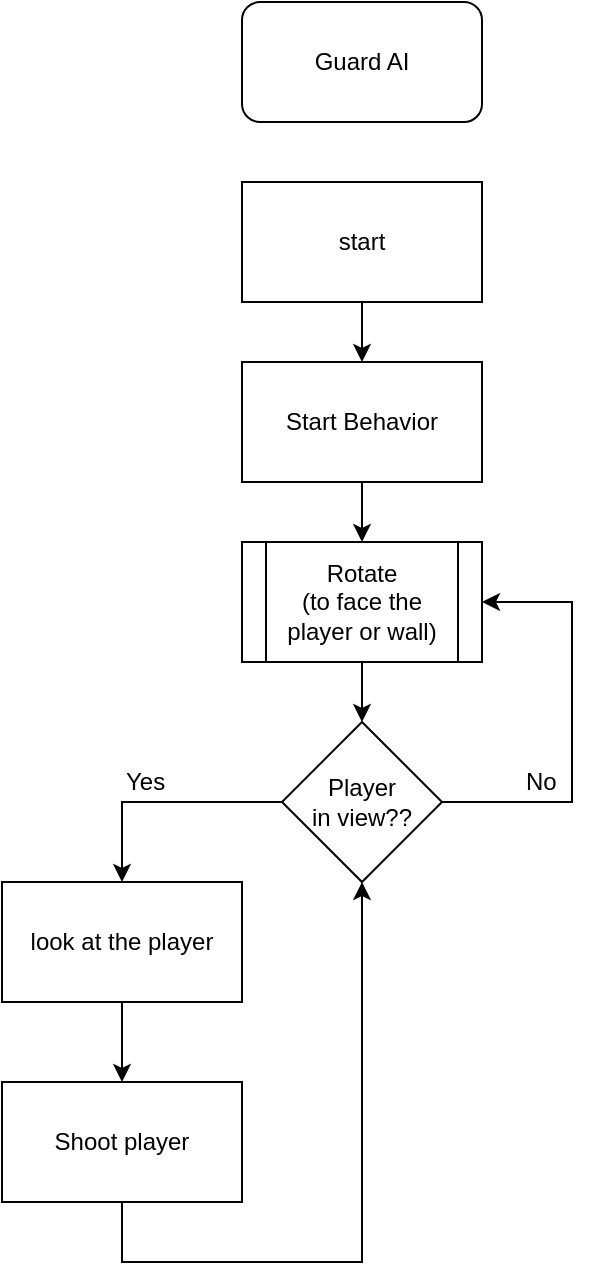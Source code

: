 <mxfile version="11.3.0" type="device" pages="1"><diagram id="HkZRg1jiefGAde4rNEwx" name="Page-1"><mxGraphModel dx="1072" dy="832" grid="1" gridSize="10" guides="1" tooltips="1" connect="1" arrows="1" fold="1" page="1" pageScale="1" pageWidth="850" pageHeight="1100" math="0" shadow="0"><root><mxCell id="0"/><mxCell id="1" parent="0"/><mxCell id="26853iT-rsf7_j7wYOx6-1" value="Guard AI" style="rounded=1;whiteSpace=wrap;html=1;" vertex="1" parent="1"><mxGeometry x="365" y="30" width="120" height="60" as="geometry"/></mxCell><mxCell id="26853iT-rsf7_j7wYOx6-4" style="edgeStyle=orthogonalEdgeStyle;rounded=0;orthogonalLoop=1;jettySize=auto;html=1;exitX=0.5;exitY=1;exitDx=0;exitDy=0;entryX=0.5;entryY=0;entryDx=0;entryDy=0;" edge="1" parent="1" source="26853iT-rsf7_j7wYOx6-2" target="26853iT-rsf7_j7wYOx6-3"><mxGeometry relative="1" as="geometry"/></mxCell><mxCell id="26853iT-rsf7_j7wYOx6-2" value="start" style="rounded=0;whiteSpace=wrap;html=1;" vertex="1" parent="1"><mxGeometry x="365" y="120" width="120" height="60" as="geometry"/></mxCell><mxCell id="26853iT-rsf7_j7wYOx6-6" style="edgeStyle=orthogonalEdgeStyle;rounded=0;orthogonalLoop=1;jettySize=auto;html=1;exitX=0.5;exitY=1;exitDx=0;exitDy=0;entryX=0.5;entryY=0;entryDx=0;entryDy=0;" edge="1" parent="1" source="26853iT-rsf7_j7wYOx6-3" target="26853iT-rsf7_j7wYOx6-7"><mxGeometry relative="1" as="geometry"><mxPoint x="425" y="385" as="targetPoint"/></mxGeometry></mxCell><mxCell id="26853iT-rsf7_j7wYOx6-3" value="Start Behavior" style="rounded=0;whiteSpace=wrap;html=1;" vertex="1" parent="1"><mxGeometry x="365" y="210" width="120" height="60" as="geometry"/></mxCell><mxCell id="26853iT-rsf7_j7wYOx6-9" style="edgeStyle=orthogonalEdgeStyle;rounded=0;orthogonalLoop=1;jettySize=auto;html=1;exitX=0.5;exitY=1;exitDx=0;exitDy=0;" edge="1" parent="1" source="26853iT-rsf7_j7wYOx6-7" target="26853iT-rsf7_j7wYOx6-8"><mxGeometry relative="1" as="geometry"/></mxCell><mxCell id="26853iT-rsf7_j7wYOx6-7" value="Rotate&lt;br&gt;(to face the player or wall)" style="shape=process;whiteSpace=wrap;html=1;backgroundOutline=1;" vertex="1" parent="1"><mxGeometry x="365" y="300" width="120" height="60" as="geometry"/></mxCell><mxCell id="26853iT-rsf7_j7wYOx6-10" style="edgeStyle=orthogonalEdgeStyle;rounded=0;orthogonalLoop=1;jettySize=auto;html=1;entryX=0.5;entryY=0;entryDx=0;entryDy=0;" edge="1" parent="1" source="26853iT-rsf7_j7wYOx6-8" target="26853iT-rsf7_j7wYOx6-12"><mxGeometry relative="1" as="geometry"><mxPoint x="310" y="480" as="targetPoint"/></mxGeometry></mxCell><mxCell id="26853iT-rsf7_j7wYOx6-19" style="edgeStyle=orthogonalEdgeStyle;rounded=0;orthogonalLoop=1;jettySize=auto;html=1;exitX=1;exitY=0.5;exitDx=0;exitDy=0;entryX=1;entryY=0.5;entryDx=0;entryDy=0;" edge="1" parent="1" source="26853iT-rsf7_j7wYOx6-8" target="26853iT-rsf7_j7wYOx6-7"><mxGeometry relative="1" as="geometry"><mxPoint x="530" y="330" as="targetPoint"/><Array as="points"><mxPoint x="530" y="430"/><mxPoint x="530" y="330"/></Array></mxGeometry></mxCell><mxCell id="26853iT-rsf7_j7wYOx6-8" value="Player&lt;br&gt;in view??" style="rhombus;whiteSpace=wrap;html=1;" vertex="1" parent="1"><mxGeometry x="385" y="390" width="80" height="80" as="geometry"/></mxCell><mxCell id="26853iT-rsf7_j7wYOx6-15" style="edgeStyle=orthogonalEdgeStyle;rounded=0;orthogonalLoop=1;jettySize=auto;html=1;exitX=0.5;exitY=1;exitDx=0;exitDy=0;entryX=0.5;entryY=0;entryDx=0;entryDy=0;" edge="1" parent="1" source="26853iT-rsf7_j7wYOx6-12" target="26853iT-rsf7_j7wYOx6-14"><mxGeometry relative="1" as="geometry"/></mxCell><mxCell id="26853iT-rsf7_j7wYOx6-12" value="look at the player" style="rounded=0;whiteSpace=wrap;html=1;" vertex="1" parent="1"><mxGeometry x="245" y="470" width="120" height="60" as="geometry"/></mxCell><mxCell id="26853iT-rsf7_j7wYOx6-13" value="Yes" style="text;html=1;resizable=0;points=[];autosize=1;align=left;verticalAlign=top;spacingTop=-4;" vertex="1" parent="1"><mxGeometry x="305" y="410" width="40" height="20" as="geometry"/></mxCell><mxCell id="26853iT-rsf7_j7wYOx6-21" style="edgeStyle=orthogonalEdgeStyle;rounded=0;orthogonalLoop=1;jettySize=auto;html=1;exitX=0.5;exitY=1;exitDx=0;exitDy=0;entryX=0.5;entryY=1;entryDx=0;entryDy=0;" edge="1" parent="1" source="26853iT-rsf7_j7wYOx6-14" target="26853iT-rsf7_j7wYOx6-8"><mxGeometry relative="1" as="geometry"><Array as="points"><mxPoint x="305" y="660"/><mxPoint x="425" y="660"/></Array></mxGeometry></mxCell><mxCell id="26853iT-rsf7_j7wYOx6-14" value="Shoot player" style="rounded=0;whiteSpace=wrap;html=1;" vertex="1" parent="1"><mxGeometry x="245" y="570" width="120" height="60" as="geometry"/></mxCell><mxCell id="26853iT-rsf7_j7wYOx6-18" value="No" style="text;html=1;resizable=0;points=[];autosize=1;align=left;verticalAlign=top;spacingTop=-4;" vertex="1" parent="1"><mxGeometry x="505" y="410" width="30" height="20" as="geometry"/></mxCell></root></mxGraphModel></diagram></mxfile>
